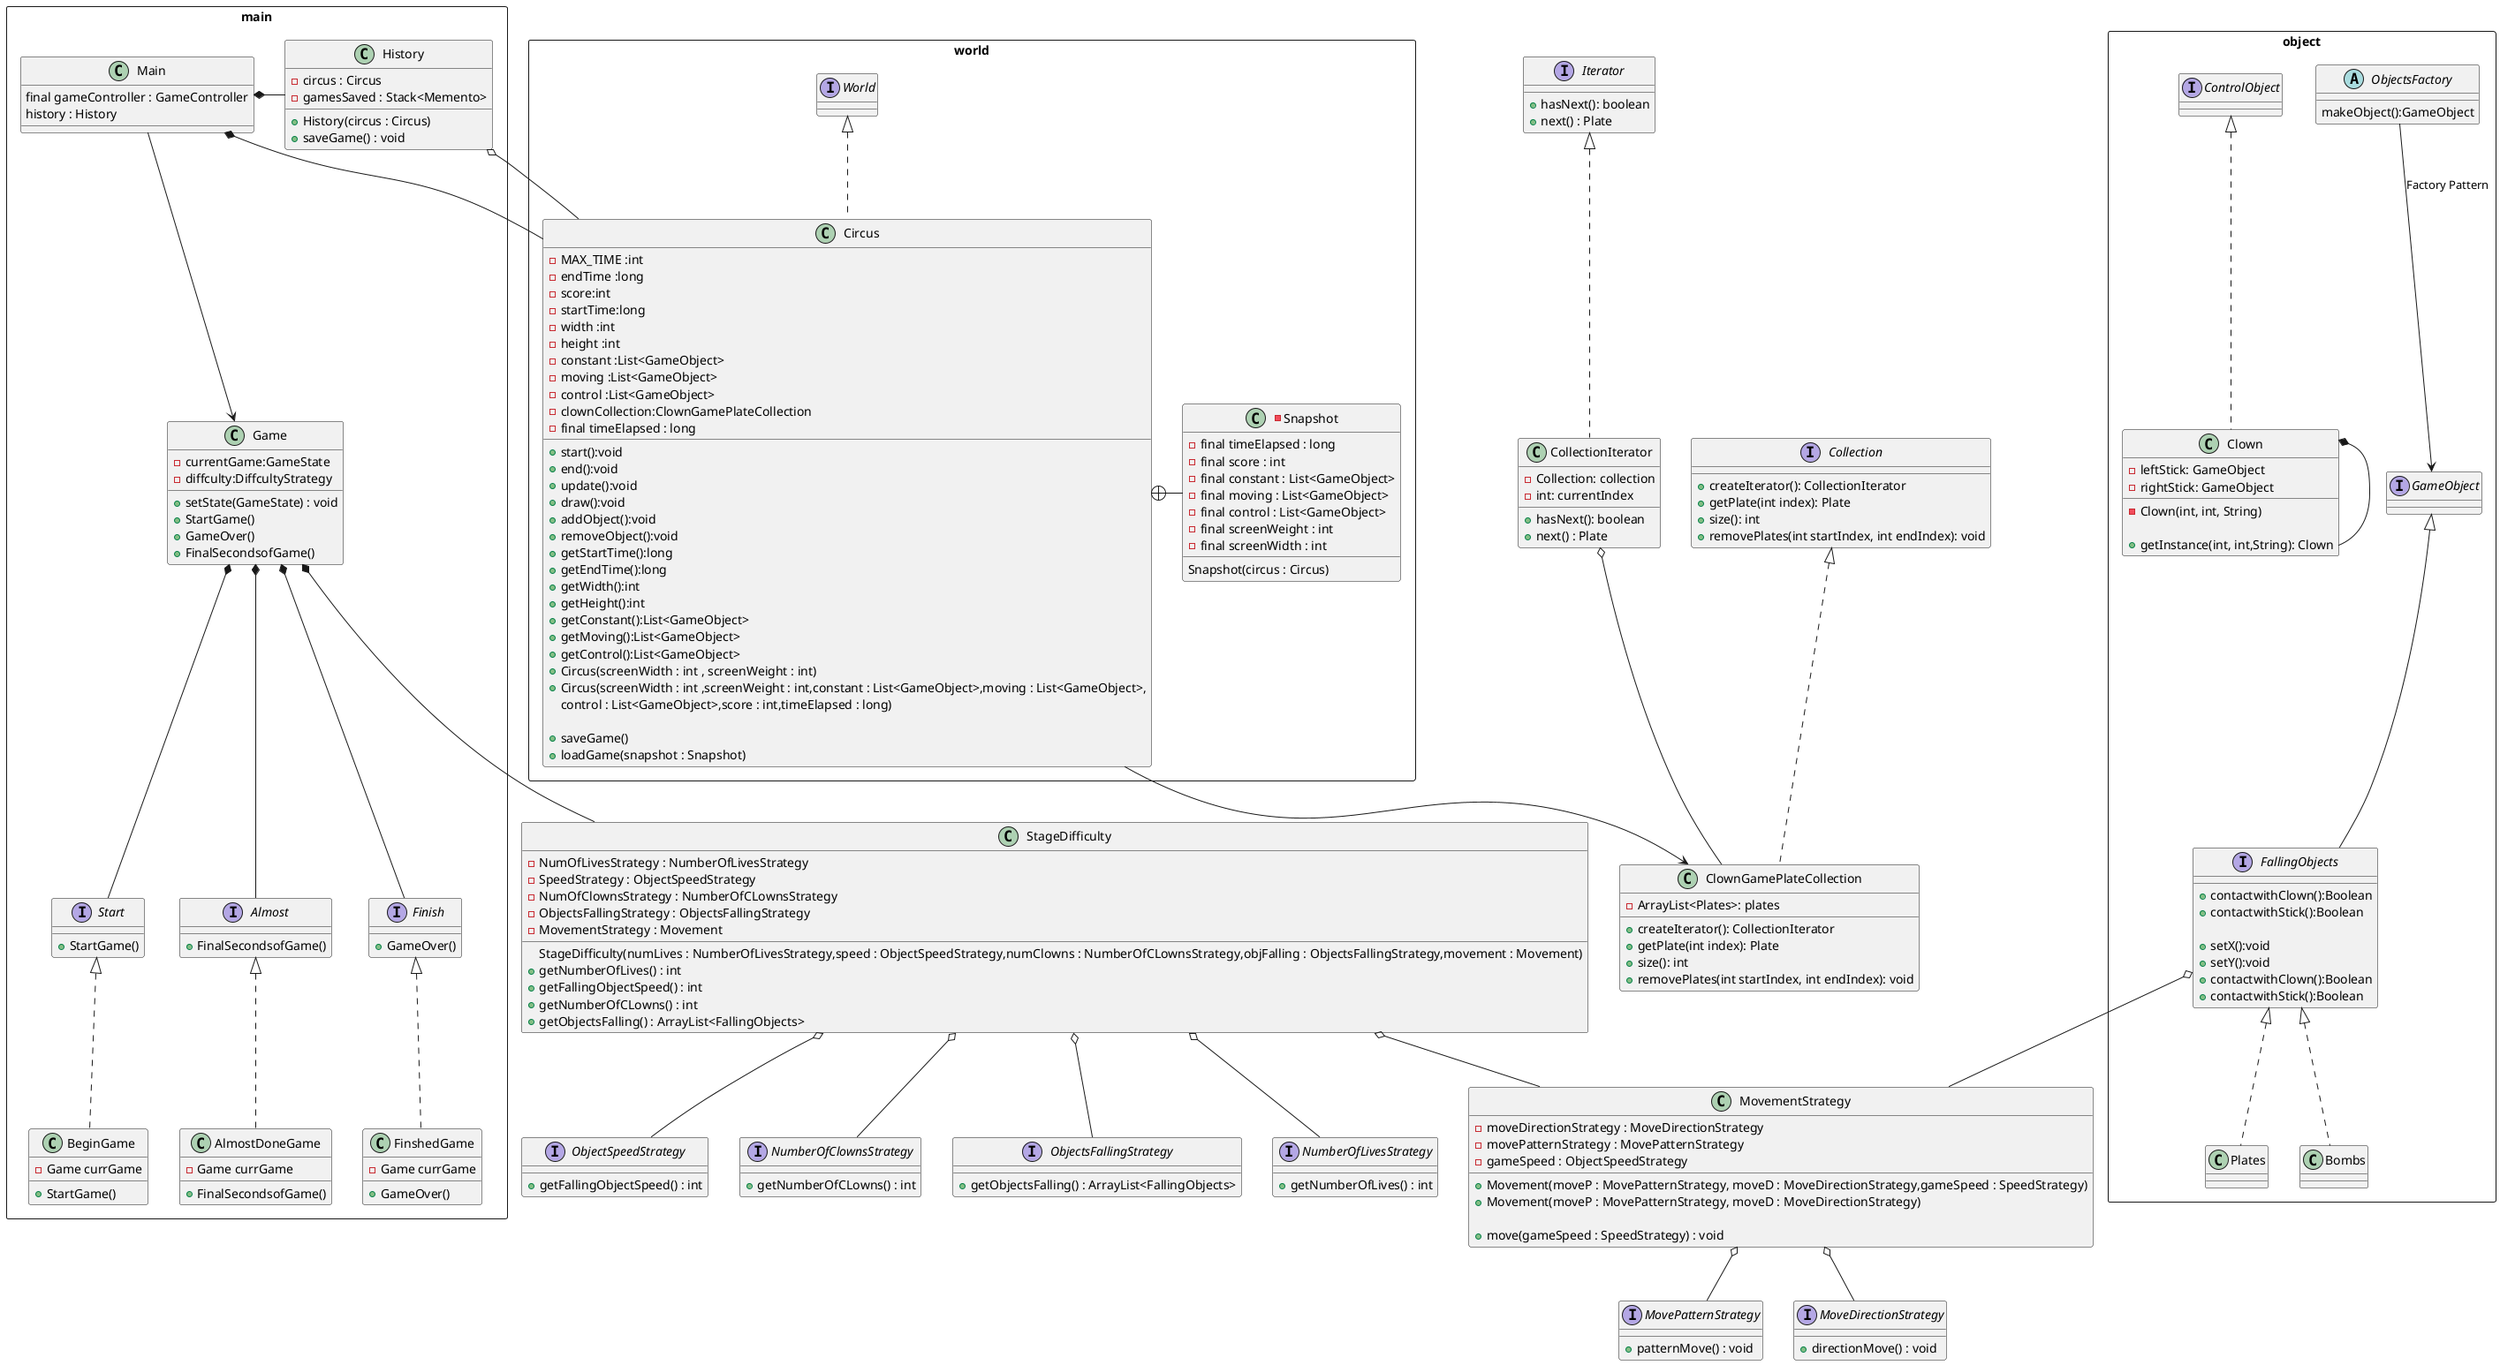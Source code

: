 @startuml Game
package object <<Rectangle>>{
    abstract class ObjectsFactory{
    makeObject():GameObject
}

interface FallingObjects implements GameObject{
    +contactwithClown():Boolean
    +contactwithStick():Boolean

  /'  -moveStrategy:MovementStrategy'/     /' change1 la2 we remove this cuz we send obj to move'/
    +setX():void
    +setY():void
    +contactwithClown():Boolean
    +contactwithStick():Boolean
}
class Plates implements FallingObjects{

}

class Bombs implements FallingObjects{

}
class Clown{
    -leftStick: GameObject
    -rightStick: GameObject

    -Clown(int, int, String)

    +getInstance(int, int,String): Clown
}

class Clown implements ControlObject{}
Clown *- Clown



ObjectsFactory --> GameObject:Factory Pattern


}
class MovementStrategy{
    -moveDirectionStrategy : MoveDirectionStrategy
    -movePatternStrategy : MovePatternStrategy
    -gameSpeed : ObjectSpeedStrategy
    +Movement(moveP : MovePatternStrategy, moveD : MoveDirectionStrategy,gameSpeed : SpeedStrategy)
    +Movement(moveP : MovePatternStrategy, moveD : MoveDirectionStrategy) 
    /'second constructor to make a movement without speed aka difault speed?'/

    +move(gameSpeed : SpeedStrategy) : void
}


interface MovePatternStrategy { 
    +patternMove() : void
}


interface MoveDirectionStrategy{
    +directionMove() : void
}



MovementStrategy o-- MoveDirectionStrategy
MovementStrategy o-- MovePatternStrategy




FallingObjects o-- MovementStrategy /'change1 prolly gone'/
package world <<Rectangle>>{
    /'Originator'/
    class Circus implements World{
        -MAX_TIME :int
        -endTime :long 
        -score:int
        -startTime:long
        -width :int
        -height :int
        -constant :List<GameObject>
        -moving :List<GameObject>
        -control :List<GameObject>
        -clownCollection:ClownGamePlateCollection
        +start():void
        +end():void
        +update():void
        +draw():void
        +addObject():void
        +removeObject():void
        +getStartTime():long
        +getEndTime():long
        +getWidth():int
        +getHeight():int
        +getConstant():List<GameObject>
        +getMoving():List<GameObject>
        +getControl():List<GameObject>
        -final timeElapsed : long

        +Circus(screenWidth : int , screenWeight : int)
        +Circus(screenWidth : int ,screenWeight : int,constant : List<GameObject>,moving : List<GameObject>,
        control : List<GameObject>,score : int,timeElapsed : long)
        
        +saveGame()
        +loadGame(snapshot : Snapshot)
    }
    
     /'Memento'/
    -class Snapshot{
        -final timeElapsed : long
        -final score : int
        -final constant : List<GameObject>
        -final moving : List<GameObject>
        -final control : List<GameObject>
        -final screenWeight : int
        -final screenWidth : int 

        Snapshot(circus : Circus)
    }
    
    

}
package main <<Rectangle>>{
    class Main{
        final gameController : GameController
        history : History
    }
    class Game {
     - currentGame:GameState
     -diffculty:DiffcultyStrategy
    + setState(GameState) : void
    + StartGame()
    + GameOver()
    + FinalSecondsofGame()
}

/'caretaker is history'/
class History{
    -circus : Circus
    -gamesSaved : Stack<Memento>

    +History(circus : Circus)
    +saveGame() : void
}


interface Start { 
    +StartGame()
    
}
interface Almost { 
    
    +FinalSecondsofGame()
    
}
interface Finish { 
    
    +GameOver()
}

class BeginGame implements Start{ 
    -Game currGame
    +StartGame()
   
}

class AlmostDoneGame implements Almost{
    -Game currGame
    +FinalSecondsofGame()
   
}

class FinshedGame implements Finish{
    -Game currGame
   
    +GameOver()
}

Game *-- Start
Game *-- Almost
Game *-- Finish
Main --> Game

Circus +- Snapshot
History o-- Circus  
Main *- History
Main *-- Circus


}
class StageDifficulty{
    -NumOfLivesStrategy : NumberOfLivesStrategy
    -SpeedStrategy : ObjectSpeedStrategy
    -NumOfClownsStrategy : NumberOfCLownsStrategy
    -ObjectsFallingStrategy : ObjectsFallingStrategy
    -MovementStrategy : Movement
/'gow to make it diff lines?'/
    StageDifficulty(numLives : NumberOfLivesStrategy,speed : ObjectSpeedStrategy,numClowns : NumberOfCLownsStrategy,objFalling : ObjectsFallingStrategy,movement : Movement)
                    /'movement sent with movementD and movementP'/
                    /'Speed made in construcotr'/
    +getNumberOfLives() : int
    +getFallingObjectSpeed() : int
    +getNumberOfCLowns() : int
    +getObjectsFalling() : ArrayList<FallingObjects>  
}
interface NumberOfLivesStrategy{
    +getNumberOfLives() : int
} 

interface ObjectSpeedStrategy {
    +getFallingObjectSpeed() : int
}

interface NumberOfClownsStrategy {
    +getNumberOfCLowns() : int
}

interface ObjectsFallingStrategy {
    +getObjectsFalling() : ArrayList<FallingObjects>  
}



StageDifficulty o-- MovementStrategy
StageDifficulty o-- NumberOfLivesStrategy
StageDifficulty o-- ObjectSpeedStrategy
StageDifficulty o-- NumberOfClownsStrategy
StageDifficulty o-- ObjectsFallingStrategy
Game *-- StageDifficulty

interface Iterator { 
    +hasNext(): boolean
    +next() : Plate
}

class CollectionIterator { 
    -Collection: collection
    -int: currentIndex

    +hasNext(): boolean
    +next() : Plate
}

interface Collection{
    
    +createIterator(): CollectionIterator 
    +getPlate(int index): Plate
    +size(): int 
    +removePlates(int startIndex, int endIndex): void 
}

class ClownGamePlateCollection{
    -ArrayList<Plates>: plates



    +createIterator(): CollectionIterator 
    +getPlate(int index): Plate
    +size(): int 
    +removePlates(int startIndex, int endIndex): void 
}



Iterator <|.. CollectionIterator
Collection <|.. ClownGamePlateCollection

CollectionIterator o-- ClownGamePlateCollection

Circus --> ClownGamePlateCollection



@enduml
